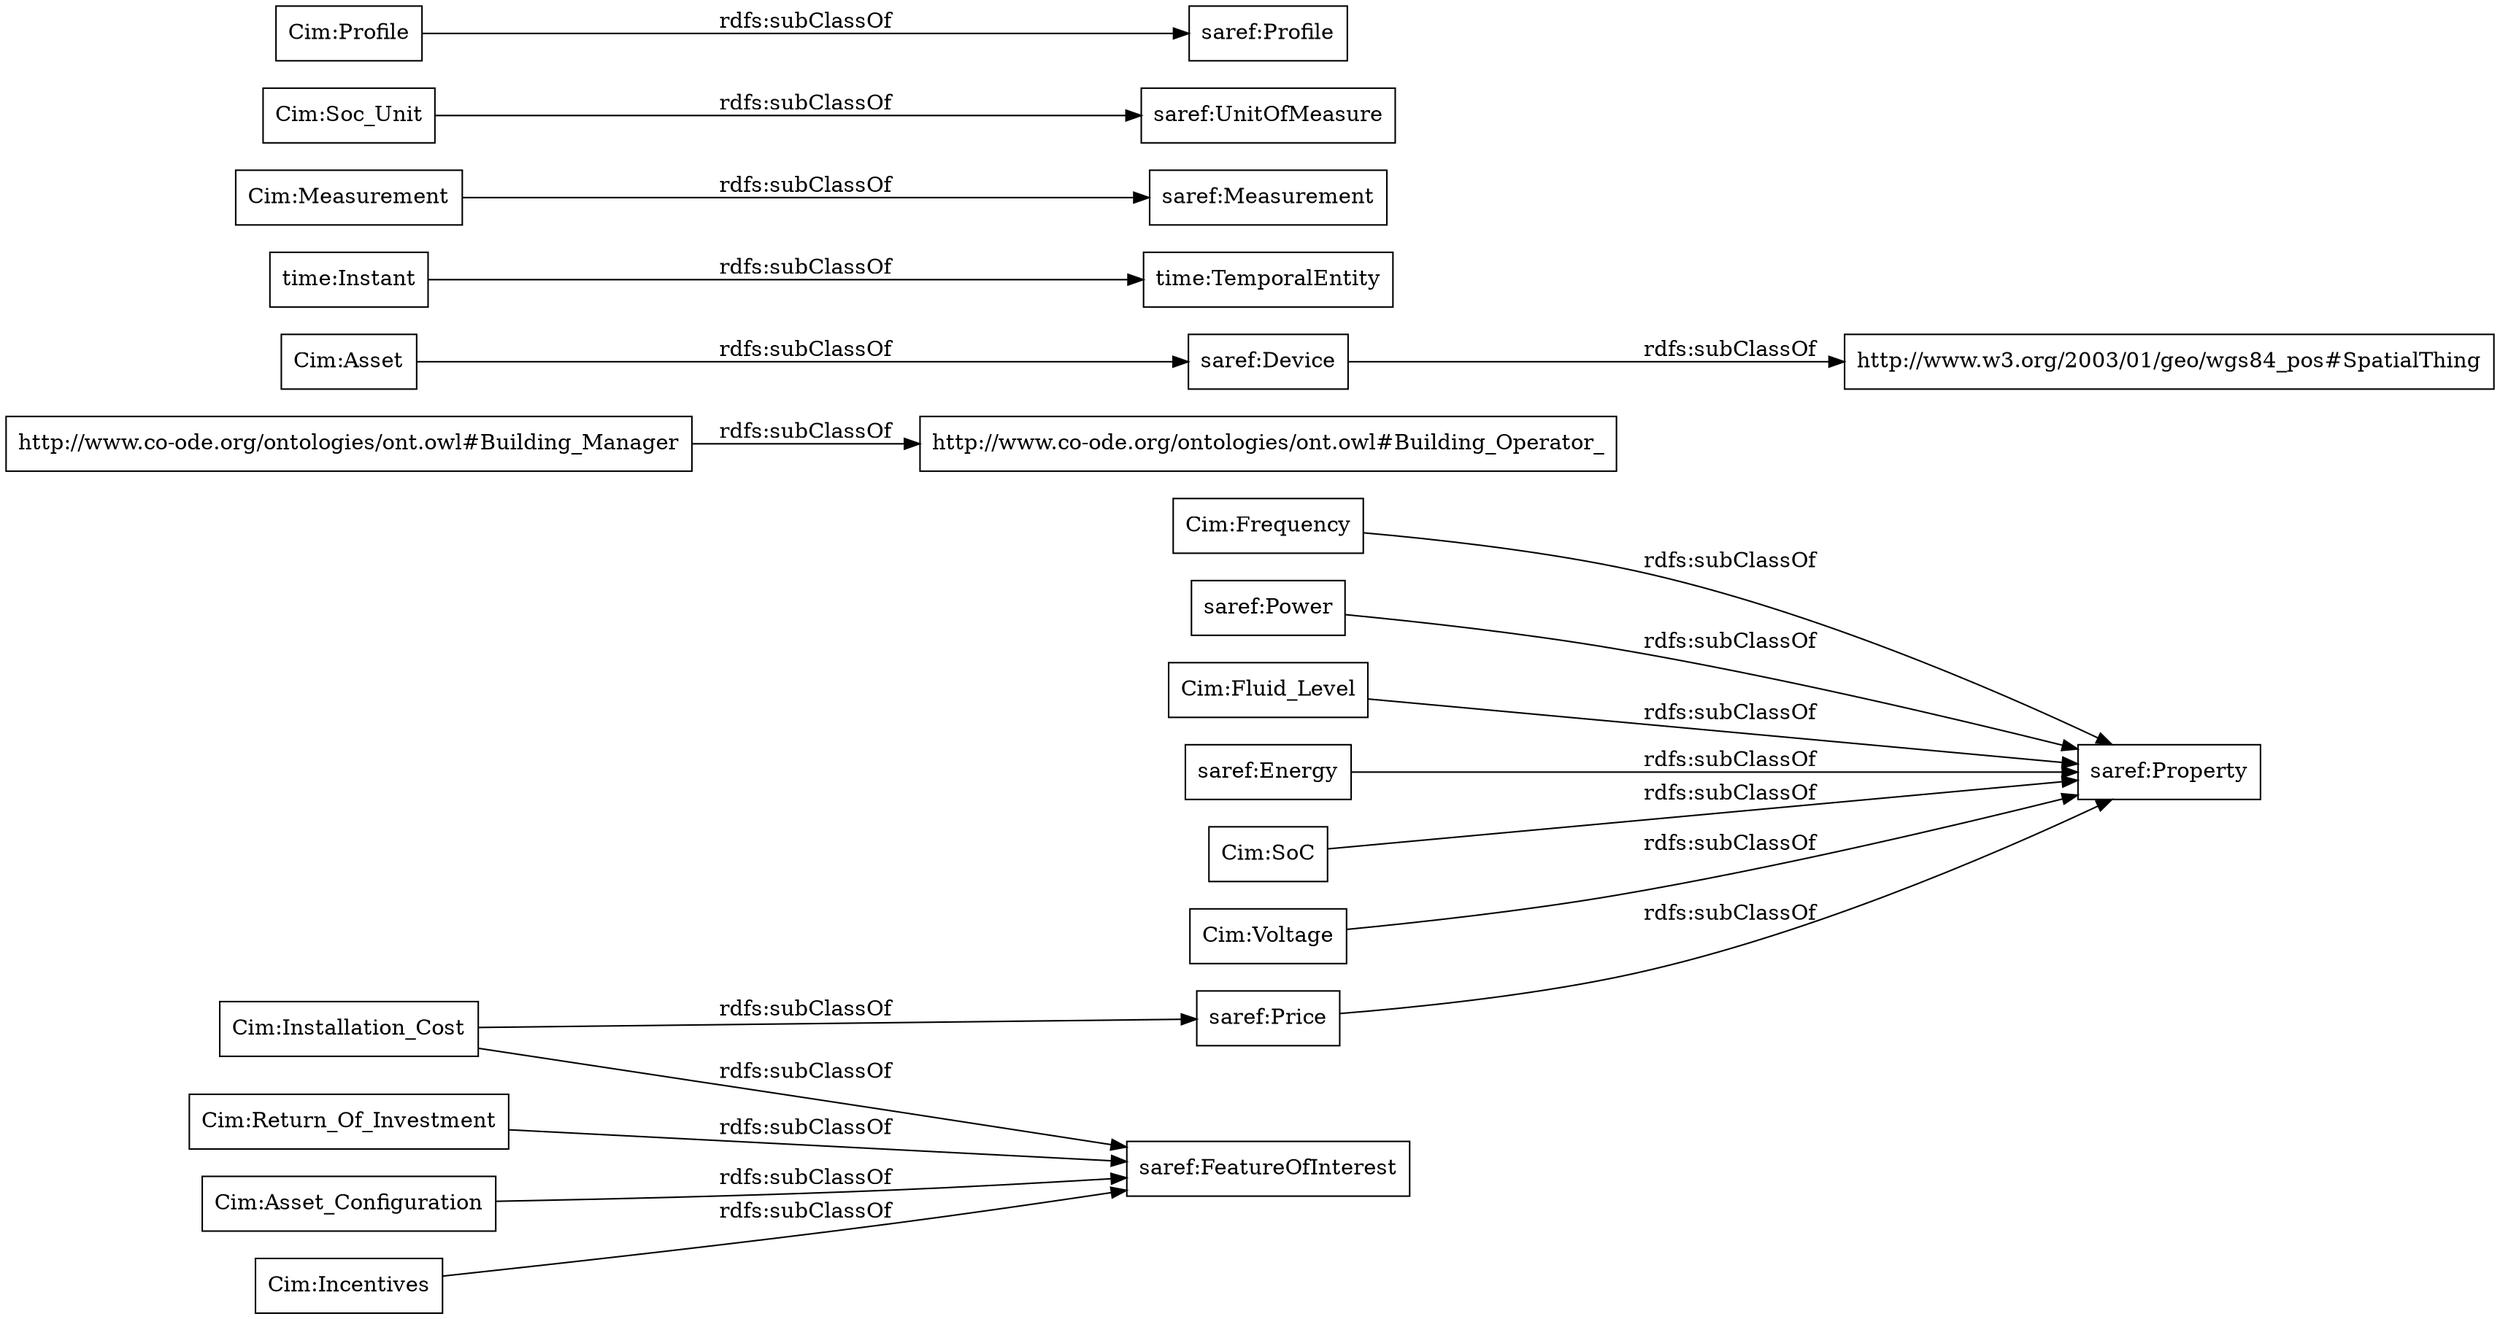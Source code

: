 digraph ar2dtool_diagram { 
rankdir=LR;
size="1000"
node [shape = rectangle, color="black"]; "Cim:Frequency" "Cim:Return_Of_Investment" "saref:Property" "http://www.co-ode.org/ontologies/ont.owl#Building_Manager" "Cim:Asset" "saref:Power" "saref:Device" "Cim:Fluid_Level" "saref:Energy" "Cim:SoC" "saref:FeatureOfInterest" "Cim:Voltage" "time:TemporalEntity" "Cim:Measurement" "http://www.w3.org/2003/01/geo/wgs84_pos#SpatialThing" "Cim:Soc_Unit" "saref:Price" "saref:Profile" "Cim:Asset_Configuration" "saref:UnitOfMeasure" "saref:Measurement" "http://www.co-ode.org/ontologies/ont.owl#Building_Operator_" "Cim:Incentives" "time:Instant" "Cim:Installation_Cost" "Cim:Profile" ; /*classes style*/
	"Cim:Voltage" -> "saref:Property" [ label = "rdfs:subClassOf" ];
	"saref:Price" -> "saref:Property" [ label = "rdfs:subClassOf" ];
	"Cim:Fluid_Level" -> "saref:Property" [ label = "rdfs:subClassOf" ];
	"Cim:Asset" -> "saref:Device" [ label = "rdfs:subClassOf" ];
	"Cim:Return_Of_Investment" -> "saref:FeatureOfInterest" [ label = "rdfs:subClassOf" ];
	"Cim:Asset_Configuration" -> "saref:FeatureOfInterest" [ label = "rdfs:subClassOf" ];
	"Cim:SoC" -> "saref:Property" [ label = "rdfs:subClassOf" ];
	"Cim:Incentives" -> "saref:FeatureOfInterest" [ label = "rdfs:subClassOf" ];
	"Cim:Installation_Cost" -> "saref:Price" [ label = "rdfs:subClassOf" ];
	"Cim:Installation_Cost" -> "saref:FeatureOfInterest" [ label = "rdfs:subClassOf" ];
	"Cim:Soc_Unit" -> "saref:UnitOfMeasure" [ label = "rdfs:subClassOf" ];
	"http://www.co-ode.org/ontologies/ont.owl#Building_Manager" -> "http://www.co-ode.org/ontologies/ont.owl#Building_Operator_" [ label = "rdfs:subClassOf" ];
	"Cim:Profile" -> "saref:Profile" [ label = "rdfs:subClassOf" ];
	"Cim:Measurement" -> "saref:Measurement" [ label = "rdfs:subClassOf" ];
	"time:Instant" -> "time:TemporalEntity" [ label = "rdfs:subClassOf" ];
	"saref:Energy" -> "saref:Property" [ label = "rdfs:subClassOf" ];
	"saref:Power" -> "saref:Property" [ label = "rdfs:subClassOf" ];
	"Cim:Frequency" -> "saref:Property" [ label = "rdfs:subClassOf" ];
	"saref:Device" -> "http://www.w3.org/2003/01/geo/wgs84_pos#SpatialThing" [ label = "rdfs:subClassOf" ];

}
